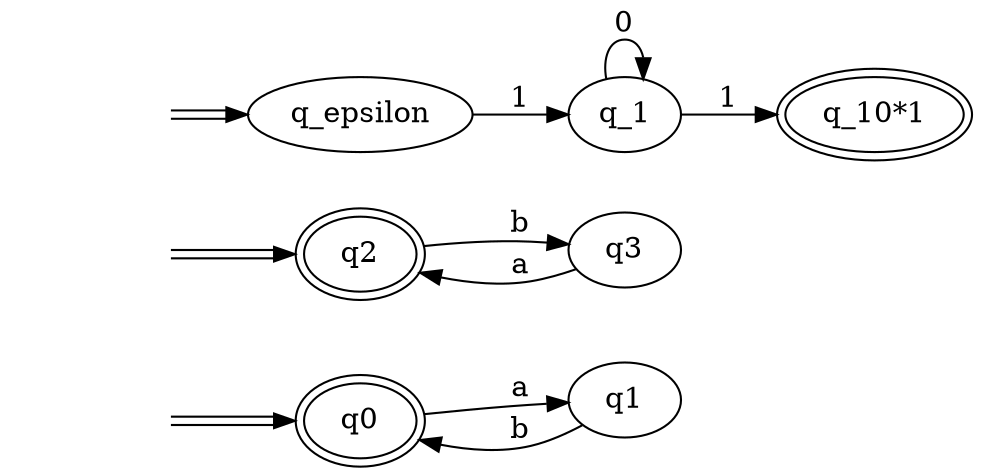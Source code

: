 digraph Automaton { 
  rankdir = LR
  0 [label="q0",peripheries=2];  1 [label="q1"];  2 [label="q2",peripheries=2];  3 [label="q3"];  4 [label="q_epsilon"];  5 [label="q_1"];  6 [label="q_10*1",peripheries=2];  start2 [style=invis]
  start2 -> 2[color="black:white:black"]
  start4 [style=invis]
  start4 -> 4[color="black:white:black"]
  start0 [style=invis]
  start0 -> 0[color="black:white:black"]
  0 -> 1 [label = "a" ]
  1 -> 0 [label = "b" ]
  2 -> 3 [label = "b" ]
  3 -> 2 [label = "a" ]
  4 -> 5 [label = "1" ]
  5 -> 5 [label = "0" ]
  5 -> 6 [label = "1" ]
}


